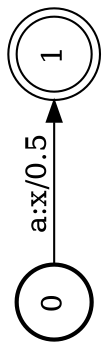 digraph FST {
rankdir = LR;
size = "8.5,11";
label = "";
center = 1;
orientation = Landscape;
ranksep = "0.4";
nodesep = "0.25";
0 [label = "0", shape = circle, style = bold, fontsize = 14]
	0 -> 1 [label = "a:x/0.5", fontsize = 14];
1 [label = "1", shape = doublecircle, style = solid, fontsize = 14]
}
